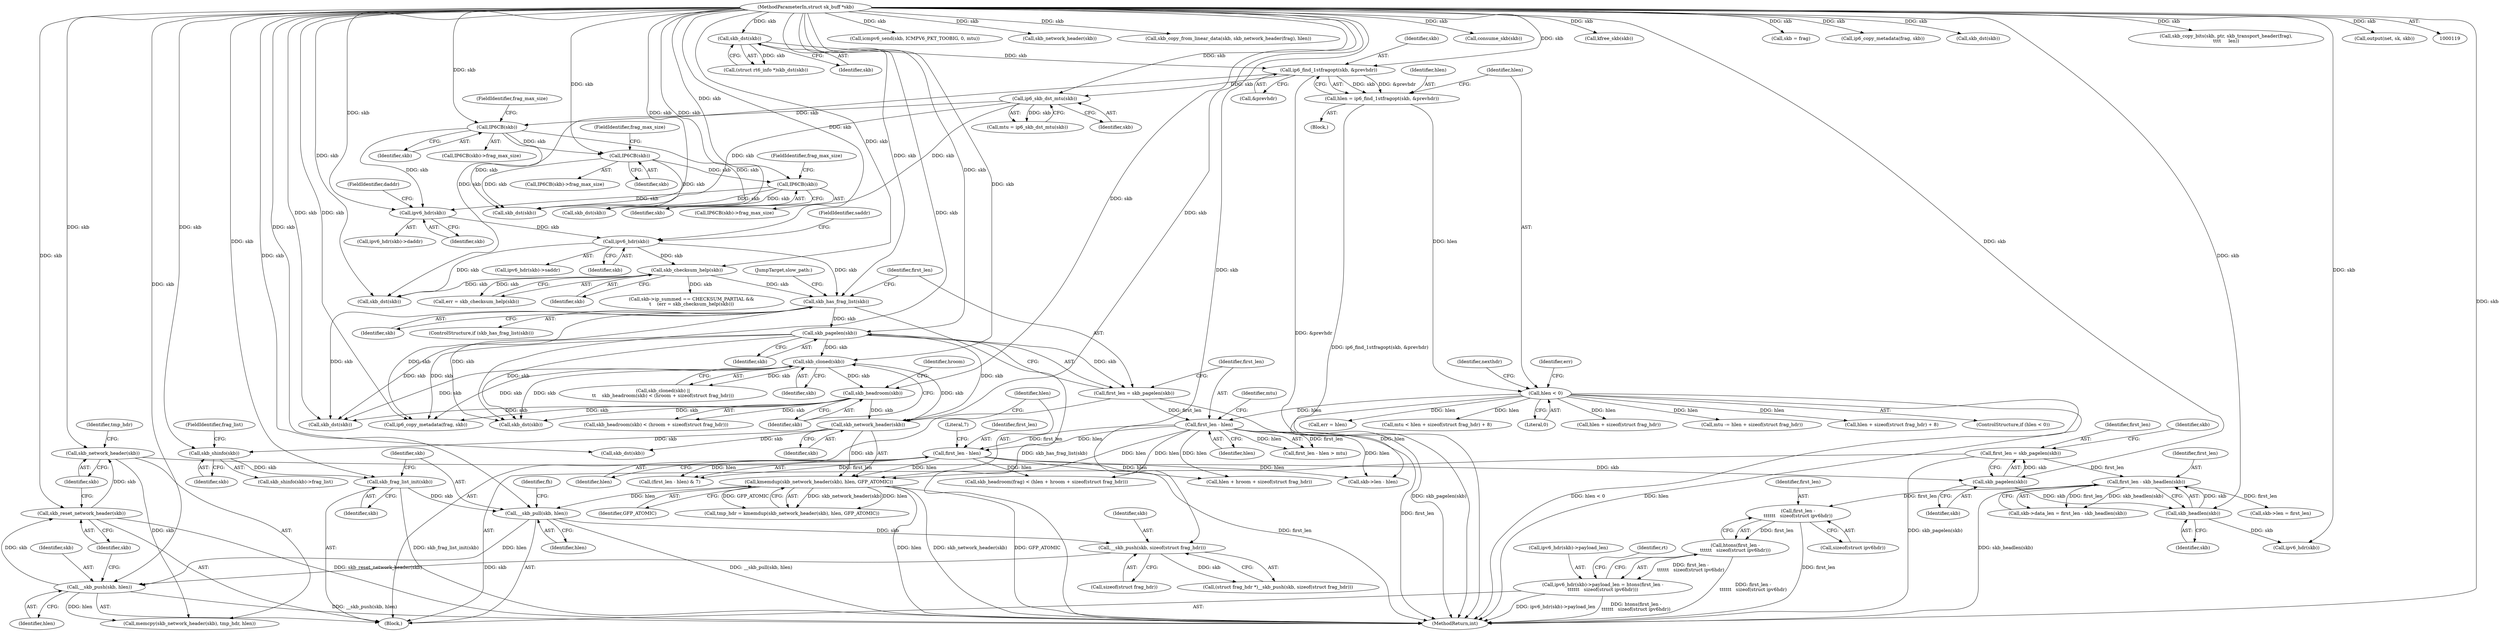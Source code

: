 digraph "0_linux_2423496af35d94a87156b063ea5cedffc10a70a1_0@API" {
"1000501" [label="(Call,first_len -\n\t\t\t\t\t\t   sizeof(struct ipv6hdr))"];
"1000486" [label="(Call,first_len - skb_headlen(skb))"];
"1000478" [label="(Call,first_len = skb_pagelen(skb))"];
"1000480" [label="(Call,skb_pagelen(skb))"];
"1000453" [label="(Call,skb_network_header(skb))"];
"1000450" [label="(Call,skb_reset_network_header(skb))"];
"1000447" [label="(Call,__skb_push(skb, hlen))"];
"1000443" [label="(Call,__skb_push(skb, sizeof(struct frag_hdr)))"];
"1000436" [label="(Call,__skb_pull(skb, hlen))"];
"1000434" [label="(Call,skb_frag_list_init(skb))"];
"1000431" [label="(Call,skb_shinfo(skb))"];
"1000409" [label="(Call,skb_network_header(skb))"];
"1000309" [label="(Call,skb_pagelen(skb))"];
"1000303" [label="(Call,skb_has_frag_list(skb))"];
"1000291" [label="(Call,skb_checksum_help(skb))"];
"1000279" [label="(Call,ipv6_hdr(skb))"];
"1000274" [label="(Call,ipv6_hdr(skb))"];
"1000224" [label="(Call,IP6CB(skb))"];
"1000216" [label="(Call,IP6CB(skb))"];
"1000209" [label="(Call,IP6CB(skb))"];
"1000192" [label="(Call,ip6_skb_dst_mtu(skb))"];
"1000173" [label="(Call,ip6_find_1stfragopt(skb, &prevhdr))"];
"1000131" [label="(Call,skb_dst(skb))"];
"1000122" [label="(MethodParameterIn,struct sk_buff *skb)"];
"1000329" [label="(Call,skb_headroom(skb))"];
"1000326" [label="(Call,skb_cloned(skb))"];
"1000408" [label="(Call,kmemdup(skb_network_header(skb), hlen, GFP_ATOMIC))"];
"1000321" [label="(Call,first_len - hlen)"];
"1000315" [label="(Call,first_len - hlen)"];
"1000307" [label="(Call,first_len = skb_pagelen(skb))"];
"1000178" [label="(Call,hlen < 0)"];
"1000171" [label="(Call,hlen = ip6_find_1stfragopt(skb, &prevhdr))"];
"1000488" [label="(Call,skb_headlen(skb))"];
"1000500" [label="(Call,htons(first_len -\n\t\t\t\t\t\t   sizeof(struct ipv6hdr)))"];
"1000495" [label="(Call,ipv6_hdr(skb)->payload_len = htons(first_len -\n\t\t\t\t\t\t   sizeof(struct ipv6hdr)))"];
"1000432" [label="(Identifier,skb)"];
"1000490" [label="(Call,skb->len = first_len)"];
"1000433" [label="(FieldIdentifier,frag_list)"];
"1000307" [label="(Call,first_len = skb_pagelen(skb))"];
"1000171" [label="(Call,hlen = ip6_find_1stfragopt(skb, &prevhdr))"];
"1000193" [label="(Identifier,skb)"];
"1000129" [label="(Call,(struct rt6_info *)skb_dst(skb))"];
"1000324" [label="(Literal,7)"];
"1000689" [label="(JumpTarget,slow_path:)"];
"1000330" [label="(Identifier,skb)"];
"1000327" [label="(Identifier,skb)"];
"1000440" [label="(Identifier,fh)"];
"1000302" [label="(ControlStructure,if (skb_has_frag_list(skb)))"];
"1000479" [label="(Identifier,first_len)"];
"1000448" [label="(Identifier,skb)"];
"1000210" [label="(Identifier,skb)"];
"1000932" [label="(Call,icmpv6_send(skb, ICMPV6_PKT_TOOBIG, 0, mtu))"];
"1000223" [label="(Call,IP6CB(skb)->frag_max_size)"];
"1000218" [label="(FieldIdentifier,frag_max_size)"];
"1000406" [label="(Call,tmp_hdr = kmemdup(skb_network_header(skb), hlen, GFP_ATOMIC))"];
"1000431" [label="(Call,skb_shinfo(skb))"];
"1000262" [label="(Call,mtu -= hlen + sizeof(struct frag_hdr))"];
"1000255" [label="(Call,hlen + sizeof(struct frag_hdr) + 8)"];
"1000820" [label="(Call,skb_network_header(skb))"];
"1000454" [label="(Identifier,skb)"];
"1000187" [label="(Identifier,nexthdr)"];
"1000183" [label="(Identifier,err)"];
"1000328" [label="(Call,skb_headroom(skb) < (hroom + sizeof(struct frag_hdr)))"];
"1000807" [label="(Call,skb_copy_from_linear_data(skb, skb_network_header(frag), hlen))"];
"1000486" [label="(Call,first_len - skb_headlen(skb))"];
"1000354" [label="(Call,skb_headroom(frag) < (hlen + hroom + sizeof(struct frag_hdr)))"];
"1000326" [label="(Call,skb_cloned(skb))"];
"1000434" [label="(Call,skb_frag_list_init(skb))"];
"1000225" [label="(Identifier,skb)"];
"1000314" [label="(Call,first_len - hlen > mtu)"];
"1000321" [label="(Call,first_len - hlen)"];
"1000172" [label="(Identifier,hlen)"];
"1000215" [label="(Call,IP6CB(skb)->frag_max_size)"];
"1000409" [label="(Call,skb_network_header(skb))"];
"1000281" [label="(FieldIdentifier,saddr)"];
"1000320" [label="(Call,(first_len - hlen) & 7)"];
"1000217" [label="(Identifier,skb)"];
"1000274" [label="(Call,ipv6_hdr(skb))"];
"1000174" [label="(Identifier,skb)"];
"1000508" [label="(Identifier,rt)"];
"1000124" [label="(Block,)"];
"1000318" [label="(Identifier,mtu)"];
"1000452" [label="(Call,memcpy(skb_network_header(skb), tmp_hdr, hlen))"];
"1000478" [label="(Call,first_len = skb_pagelen(skb))"];
"1000435" [label="(Identifier,skb)"];
"1000903" [label="(Call,skb_dst(skb))"];
"1000450" [label="(Call,skb_reset_network_header(skb))"];
"1000273" [label="(Call,ipv6_hdr(skb)->daddr)"];
"1000449" [label="(Identifier,hlen)"];
"1000323" [label="(Identifier,hlen)"];
"1000122" [label="(MethodParameterIn,struct sk_buff *skb)"];
"1000224" [label="(Call,IP6CB(skb))"];
"1000408" [label="(Call,kmemdup(skb_network_header(skb), hlen, GFP_ATOMIC))"];
"1000175" [label="(Call,&prevhdr)"];
"1000929" [label="(Call,skb_dst(skb))"];
"1000178" [label="(Call,hlen < 0)"];
"1000304" [label="(Identifier,skb)"];
"1000762" [label="(Call,ip6_copy_metadata(frag, skb))"];
"1000292" [label="(Identifier,skb)"];
"1000754" [label="(Call,skb_dst(skb))"];
"1000275" [label="(Identifier,skb)"];
"1000496" [label="(Call,ipv6_hdr(skb)->payload_len)"];
"1000173" [label="(Call,ip6_find_1stfragopt(skb, &prevhdr))"];
"1000437" [label="(Identifier,skb)"];
"1000945" [label="(Call,skb_dst(skb))"];
"1000357" [label="(Call,hlen + hroom + sizeof(struct frag_hdr))"];
"1000322" [label="(Identifier,first_len)"];
"1000315" [label="(Call,first_len - hlen)"];
"1000280" [label="(Identifier,skb)"];
"1000502" [label="(Identifier,first_len)"];
"1000906" [label="(Call,consume_skb(skb))"];
"1000309" [label="(Call,skb_pagelen(skb))"];
"1000447" [label="(Call,__skb_push(skb, hlen))"];
"1000488" [label="(Call,skb_headlen(skb))"];
"1000489" [label="(Identifier,skb)"];
"1000436" [label="(Call,__skb_pull(skb, hlen))"];
"1000316" [label="(Identifier,first_len)"];
"1000283" [label="(Call,skb->ip_summed == CHECKSUM_PARTIAL &&\n\t    (err = skb_checksum_help(skb)))"];
"1000305" [label="(Block,)"];
"1000289" [label="(Call,err = skb_checksum_help(skb))"];
"1000482" [label="(Call,skb->data_len = first_len - skb_headlen(skb))"];
"1000430" [label="(Call,skb_shinfo(skb)->frag_list)"];
"1000952" [label="(MethodReturn,int)"];
"1000303" [label="(Call,skb_has_frag_list(skb))"];
"1000451" [label="(Identifier,skb)"];
"1000443" [label="(Call,__skb_push(skb, sizeof(struct frag_hdr)))"];
"1000481" [label="(Identifier,skb)"];
"1000412" [label="(Identifier,GFP_ATOMIC)"];
"1000332" [label="(Identifier,hroom)"];
"1000192" [label="(Call,ip6_skb_dst_mtu(skb))"];
"1000177" [label="(ControlStructure,if (hlen < 0))"];
"1000438" [label="(Identifier,hlen)"];
"1000480" [label="(Call,skb_pagelen(skb))"];
"1000182" [label="(Call,err = hlen)"];
"1000948" [label="(Call,kfree_skb(skb))"];
"1000453" [label="(Call,skb_network_header(skb))"];
"1000131" [label="(Call,skb_dst(skb))"];
"1000497" [label="(Call,ipv6_hdr(skb))"];
"1000444" [label="(Identifier,skb)"];
"1000132" [label="(Identifier,skb)"];
"1000619" [label="(Call,skb = frag)"];
"1000278" [label="(Call,ipv6_hdr(skb)->saddr)"];
"1000179" [label="(Identifier,hlen)"];
"1000279" [label="(Call,ipv6_hdr(skb))"];
"1000593" [label="(Call,ip6_copy_metadata(frag, skb))"];
"1000226" [label="(FieldIdentifier,frag_max_size)"];
"1000209" [label="(Call,IP6CB(skb))"];
"1000455" [label="(Identifier,tmp_hdr)"];
"1000445" [label="(Call,sizeof(struct frag_hdr))"];
"1000325" [label="(Call,skb_cloned(skb) ||\n\t\t    skb_headroom(skb) < (hroom + sizeof(struct frag_hdr)))"];
"1000308" [label="(Identifier,first_len)"];
"1000211" [label="(FieldIdentifier,frag_max_size)"];
"1000253" [label="(Call,mtu < hlen + sizeof(struct frag_hdr) + 8)"];
"1000291" [label="(Call,skb_checksum_help(skb))"];
"1000500" [label="(Call,htons(first_len -\n\t\t\t\t\t\t   sizeof(struct ipv6hdr)))"];
"1000208" [label="(Call,IP6CB(skb)->frag_max_size)"];
"1000329" [label="(Call,skb_headroom(skb))"];
"1000317" [label="(Identifier,hlen)"];
"1000180" [label="(Literal,0)"];
"1000276" [label="(FieldIdentifier,daddr)"];
"1000897" [label="(Call,skb_dst(skb))"];
"1000410" [label="(Identifier,skb)"];
"1000216" [label="(Call,IP6CB(skb))"];
"1000441" [label="(Call,(struct frag_hdr *)__skb_push(skb, sizeof(struct frag_hdr)))"];
"1000264" [label="(Call,hlen + sizeof(struct frag_hdr))"];
"1000190" [label="(Call,mtu = ip6_skb_dst_mtu(skb))"];
"1000917" [label="(Call,skb_dst(skb))"];
"1000310" [label="(Identifier,skb)"];
"1000503" [label="(Call,sizeof(struct ipv6hdr))"];
"1000484" [label="(Identifier,skb)"];
"1000692" [label="(Call,skb->len - hlen)"];
"1000501" [label="(Call,first_len -\n\t\t\t\t\t\t   sizeof(struct ipv6hdr))"];
"1000842" [label="(Call,skb_copy_bits(skb, ptr, skb_transport_header(frag),\n\t\t\t\t     len))"];
"1000420" [label="(Call,skb_dst(skb))"];
"1000487" [label="(Identifier,first_len)"];
"1000598" [label="(Call,output(net, sk, skb))"];
"1000495" [label="(Call,ipv6_hdr(skb)->payload_len = htons(first_len -\n\t\t\t\t\t\t   sizeof(struct ipv6hdr)))"];
"1000411" [label="(Identifier,hlen)"];
"1000501" -> "1000500"  [label="AST: "];
"1000501" -> "1000503"  [label="CFG: "];
"1000502" -> "1000501"  [label="AST: "];
"1000503" -> "1000501"  [label="AST: "];
"1000500" -> "1000501"  [label="CFG: "];
"1000501" -> "1000952"  [label="DDG: first_len"];
"1000501" -> "1000500"  [label="DDG: first_len"];
"1000486" -> "1000501"  [label="DDG: first_len"];
"1000486" -> "1000482"  [label="AST: "];
"1000486" -> "1000488"  [label="CFG: "];
"1000487" -> "1000486"  [label="AST: "];
"1000488" -> "1000486"  [label="AST: "];
"1000482" -> "1000486"  [label="CFG: "];
"1000486" -> "1000952"  [label="DDG: skb_headlen(skb)"];
"1000486" -> "1000482"  [label="DDG: first_len"];
"1000486" -> "1000482"  [label="DDG: skb_headlen(skb)"];
"1000478" -> "1000486"  [label="DDG: first_len"];
"1000488" -> "1000486"  [label="DDG: skb"];
"1000486" -> "1000490"  [label="DDG: first_len"];
"1000478" -> "1000305"  [label="AST: "];
"1000478" -> "1000480"  [label="CFG: "];
"1000479" -> "1000478"  [label="AST: "];
"1000480" -> "1000478"  [label="AST: "];
"1000484" -> "1000478"  [label="CFG: "];
"1000478" -> "1000952"  [label="DDG: skb_pagelen(skb)"];
"1000480" -> "1000478"  [label="DDG: skb"];
"1000480" -> "1000481"  [label="CFG: "];
"1000481" -> "1000480"  [label="AST: "];
"1000453" -> "1000480"  [label="DDG: skb"];
"1000122" -> "1000480"  [label="DDG: skb"];
"1000480" -> "1000488"  [label="DDG: skb"];
"1000453" -> "1000452"  [label="AST: "];
"1000453" -> "1000454"  [label="CFG: "];
"1000454" -> "1000453"  [label="AST: "];
"1000455" -> "1000453"  [label="CFG: "];
"1000453" -> "1000452"  [label="DDG: skb"];
"1000450" -> "1000453"  [label="DDG: skb"];
"1000122" -> "1000453"  [label="DDG: skb"];
"1000450" -> "1000305"  [label="AST: "];
"1000450" -> "1000451"  [label="CFG: "];
"1000451" -> "1000450"  [label="AST: "];
"1000454" -> "1000450"  [label="CFG: "];
"1000450" -> "1000952"  [label="DDG: skb_reset_network_header(skb)"];
"1000447" -> "1000450"  [label="DDG: skb"];
"1000122" -> "1000450"  [label="DDG: skb"];
"1000447" -> "1000305"  [label="AST: "];
"1000447" -> "1000449"  [label="CFG: "];
"1000448" -> "1000447"  [label="AST: "];
"1000449" -> "1000447"  [label="AST: "];
"1000451" -> "1000447"  [label="CFG: "];
"1000447" -> "1000952"  [label="DDG: __skb_push(skb, hlen)"];
"1000443" -> "1000447"  [label="DDG: skb"];
"1000122" -> "1000447"  [label="DDG: skb"];
"1000436" -> "1000447"  [label="DDG: hlen"];
"1000447" -> "1000452"  [label="DDG: hlen"];
"1000443" -> "1000441"  [label="AST: "];
"1000443" -> "1000445"  [label="CFG: "];
"1000444" -> "1000443"  [label="AST: "];
"1000445" -> "1000443"  [label="AST: "];
"1000441" -> "1000443"  [label="CFG: "];
"1000443" -> "1000441"  [label="DDG: skb"];
"1000436" -> "1000443"  [label="DDG: skb"];
"1000122" -> "1000443"  [label="DDG: skb"];
"1000436" -> "1000305"  [label="AST: "];
"1000436" -> "1000438"  [label="CFG: "];
"1000437" -> "1000436"  [label="AST: "];
"1000438" -> "1000436"  [label="AST: "];
"1000440" -> "1000436"  [label="CFG: "];
"1000436" -> "1000952"  [label="DDG: __skb_pull(skb, hlen)"];
"1000434" -> "1000436"  [label="DDG: skb"];
"1000122" -> "1000436"  [label="DDG: skb"];
"1000408" -> "1000436"  [label="DDG: hlen"];
"1000434" -> "1000305"  [label="AST: "];
"1000434" -> "1000435"  [label="CFG: "];
"1000435" -> "1000434"  [label="AST: "];
"1000437" -> "1000434"  [label="CFG: "];
"1000434" -> "1000952"  [label="DDG: skb_frag_list_init(skb)"];
"1000431" -> "1000434"  [label="DDG: skb"];
"1000122" -> "1000434"  [label="DDG: skb"];
"1000431" -> "1000430"  [label="AST: "];
"1000431" -> "1000432"  [label="CFG: "];
"1000432" -> "1000431"  [label="AST: "];
"1000433" -> "1000431"  [label="CFG: "];
"1000409" -> "1000431"  [label="DDG: skb"];
"1000122" -> "1000431"  [label="DDG: skb"];
"1000409" -> "1000408"  [label="AST: "];
"1000409" -> "1000410"  [label="CFG: "];
"1000410" -> "1000409"  [label="AST: "];
"1000411" -> "1000409"  [label="CFG: "];
"1000409" -> "1000408"  [label="DDG: skb"];
"1000309" -> "1000409"  [label="DDG: skb"];
"1000329" -> "1000409"  [label="DDG: skb"];
"1000326" -> "1000409"  [label="DDG: skb"];
"1000122" -> "1000409"  [label="DDG: skb"];
"1000409" -> "1000420"  [label="DDG: skb"];
"1000309" -> "1000307"  [label="AST: "];
"1000309" -> "1000310"  [label="CFG: "];
"1000310" -> "1000309"  [label="AST: "];
"1000307" -> "1000309"  [label="CFG: "];
"1000309" -> "1000307"  [label="DDG: skb"];
"1000303" -> "1000309"  [label="DDG: skb"];
"1000122" -> "1000309"  [label="DDG: skb"];
"1000309" -> "1000326"  [label="DDG: skb"];
"1000309" -> "1000754"  [label="DDG: skb"];
"1000309" -> "1000762"  [label="DDG: skb"];
"1000309" -> "1000903"  [label="DDG: skb"];
"1000303" -> "1000302"  [label="AST: "];
"1000303" -> "1000304"  [label="CFG: "];
"1000304" -> "1000303"  [label="AST: "];
"1000308" -> "1000303"  [label="CFG: "];
"1000689" -> "1000303"  [label="CFG: "];
"1000303" -> "1000952"  [label="DDG: skb_has_frag_list(skb)"];
"1000291" -> "1000303"  [label="DDG: skb"];
"1000279" -> "1000303"  [label="DDG: skb"];
"1000122" -> "1000303"  [label="DDG: skb"];
"1000303" -> "1000754"  [label="DDG: skb"];
"1000303" -> "1000762"  [label="DDG: skb"];
"1000303" -> "1000903"  [label="DDG: skb"];
"1000291" -> "1000289"  [label="AST: "];
"1000291" -> "1000292"  [label="CFG: "];
"1000292" -> "1000291"  [label="AST: "];
"1000289" -> "1000291"  [label="CFG: "];
"1000291" -> "1000283"  [label="DDG: skb"];
"1000291" -> "1000289"  [label="DDG: skb"];
"1000279" -> "1000291"  [label="DDG: skb"];
"1000122" -> "1000291"  [label="DDG: skb"];
"1000291" -> "1000945"  [label="DDG: skb"];
"1000279" -> "1000278"  [label="AST: "];
"1000279" -> "1000280"  [label="CFG: "];
"1000280" -> "1000279"  [label="AST: "];
"1000281" -> "1000279"  [label="CFG: "];
"1000274" -> "1000279"  [label="DDG: skb"];
"1000122" -> "1000279"  [label="DDG: skb"];
"1000279" -> "1000945"  [label="DDG: skb"];
"1000274" -> "1000273"  [label="AST: "];
"1000274" -> "1000275"  [label="CFG: "];
"1000275" -> "1000274"  [label="AST: "];
"1000276" -> "1000274"  [label="CFG: "];
"1000224" -> "1000274"  [label="DDG: skb"];
"1000209" -> "1000274"  [label="DDG: skb"];
"1000122" -> "1000274"  [label="DDG: skb"];
"1000224" -> "1000223"  [label="AST: "];
"1000224" -> "1000225"  [label="CFG: "];
"1000225" -> "1000224"  [label="AST: "];
"1000226" -> "1000224"  [label="CFG: "];
"1000216" -> "1000224"  [label="DDG: skb"];
"1000122" -> "1000224"  [label="DDG: skb"];
"1000224" -> "1000917"  [label="DDG: skb"];
"1000224" -> "1000929"  [label="DDG: skb"];
"1000216" -> "1000215"  [label="AST: "];
"1000216" -> "1000217"  [label="CFG: "];
"1000217" -> "1000216"  [label="AST: "];
"1000218" -> "1000216"  [label="CFG: "];
"1000209" -> "1000216"  [label="DDG: skb"];
"1000122" -> "1000216"  [label="DDG: skb"];
"1000216" -> "1000917"  [label="DDG: skb"];
"1000216" -> "1000929"  [label="DDG: skb"];
"1000209" -> "1000208"  [label="AST: "];
"1000209" -> "1000210"  [label="CFG: "];
"1000210" -> "1000209"  [label="AST: "];
"1000211" -> "1000209"  [label="CFG: "];
"1000192" -> "1000209"  [label="DDG: skb"];
"1000122" -> "1000209"  [label="DDG: skb"];
"1000209" -> "1000917"  [label="DDG: skb"];
"1000209" -> "1000929"  [label="DDG: skb"];
"1000192" -> "1000190"  [label="AST: "];
"1000192" -> "1000193"  [label="CFG: "];
"1000193" -> "1000192"  [label="AST: "];
"1000190" -> "1000192"  [label="CFG: "];
"1000192" -> "1000190"  [label="DDG: skb"];
"1000173" -> "1000192"  [label="DDG: skb"];
"1000122" -> "1000192"  [label="DDG: skb"];
"1000192" -> "1000917"  [label="DDG: skb"];
"1000192" -> "1000929"  [label="DDG: skb"];
"1000173" -> "1000171"  [label="AST: "];
"1000173" -> "1000175"  [label="CFG: "];
"1000174" -> "1000173"  [label="AST: "];
"1000175" -> "1000173"  [label="AST: "];
"1000171" -> "1000173"  [label="CFG: "];
"1000173" -> "1000952"  [label="DDG: &prevhdr"];
"1000173" -> "1000171"  [label="DDG: skb"];
"1000173" -> "1000171"  [label="DDG: &prevhdr"];
"1000131" -> "1000173"  [label="DDG: skb"];
"1000122" -> "1000173"  [label="DDG: skb"];
"1000173" -> "1000945"  [label="DDG: skb"];
"1000131" -> "1000129"  [label="AST: "];
"1000131" -> "1000132"  [label="CFG: "];
"1000132" -> "1000131"  [label="AST: "];
"1000129" -> "1000131"  [label="CFG: "];
"1000131" -> "1000129"  [label="DDG: skb"];
"1000122" -> "1000131"  [label="DDG: skb"];
"1000122" -> "1000119"  [label="AST: "];
"1000122" -> "1000952"  [label="DDG: skb"];
"1000122" -> "1000326"  [label="DDG: skb"];
"1000122" -> "1000329"  [label="DDG: skb"];
"1000122" -> "1000420"  [label="DDG: skb"];
"1000122" -> "1000488"  [label="DDG: skb"];
"1000122" -> "1000497"  [label="DDG: skb"];
"1000122" -> "1000593"  [label="DDG: skb"];
"1000122" -> "1000598"  [label="DDG: skb"];
"1000122" -> "1000619"  [label="DDG: skb"];
"1000122" -> "1000754"  [label="DDG: skb"];
"1000122" -> "1000762"  [label="DDG: skb"];
"1000122" -> "1000807"  [label="DDG: skb"];
"1000122" -> "1000820"  [label="DDG: skb"];
"1000122" -> "1000842"  [label="DDG: skb"];
"1000122" -> "1000897"  [label="DDG: skb"];
"1000122" -> "1000903"  [label="DDG: skb"];
"1000122" -> "1000906"  [label="DDG: skb"];
"1000122" -> "1000917"  [label="DDG: skb"];
"1000122" -> "1000929"  [label="DDG: skb"];
"1000122" -> "1000932"  [label="DDG: skb"];
"1000122" -> "1000945"  [label="DDG: skb"];
"1000122" -> "1000948"  [label="DDG: skb"];
"1000329" -> "1000328"  [label="AST: "];
"1000329" -> "1000330"  [label="CFG: "];
"1000330" -> "1000329"  [label="AST: "];
"1000332" -> "1000329"  [label="CFG: "];
"1000329" -> "1000328"  [label="DDG: skb"];
"1000326" -> "1000329"  [label="DDG: skb"];
"1000329" -> "1000754"  [label="DDG: skb"];
"1000329" -> "1000762"  [label="DDG: skb"];
"1000329" -> "1000903"  [label="DDG: skb"];
"1000326" -> "1000325"  [label="AST: "];
"1000326" -> "1000327"  [label="CFG: "];
"1000327" -> "1000326"  [label="AST: "];
"1000330" -> "1000326"  [label="CFG: "];
"1000325" -> "1000326"  [label="CFG: "];
"1000326" -> "1000325"  [label="DDG: skb"];
"1000326" -> "1000754"  [label="DDG: skb"];
"1000326" -> "1000762"  [label="DDG: skb"];
"1000326" -> "1000903"  [label="DDG: skb"];
"1000408" -> "1000406"  [label="AST: "];
"1000408" -> "1000412"  [label="CFG: "];
"1000411" -> "1000408"  [label="AST: "];
"1000412" -> "1000408"  [label="AST: "];
"1000406" -> "1000408"  [label="CFG: "];
"1000408" -> "1000952"  [label="DDG: hlen"];
"1000408" -> "1000952"  [label="DDG: skb_network_header(skb)"];
"1000408" -> "1000952"  [label="DDG: GFP_ATOMIC"];
"1000408" -> "1000406"  [label="DDG: skb_network_header(skb)"];
"1000408" -> "1000406"  [label="DDG: hlen"];
"1000408" -> "1000406"  [label="DDG: GFP_ATOMIC"];
"1000321" -> "1000408"  [label="DDG: hlen"];
"1000315" -> "1000408"  [label="DDG: hlen"];
"1000321" -> "1000320"  [label="AST: "];
"1000321" -> "1000323"  [label="CFG: "];
"1000322" -> "1000321"  [label="AST: "];
"1000323" -> "1000321"  [label="AST: "];
"1000324" -> "1000321"  [label="CFG: "];
"1000321" -> "1000952"  [label="DDG: first_len"];
"1000321" -> "1000320"  [label="DDG: first_len"];
"1000321" -> "1000320"  [label="DDG: hlen"];
"1000315" -> "1000321"  [label="DDG: first_len"];
"1000315" -> "1000321"  [label="DDG: hlen"];
"1000321" -> "1000354"  [label="DDG: hlen"];
"1000321" -> "1000357"  [label="DDG: hlen"];
"1000321" -> "1000692"  [label="DDG: hlen"];
"1000315" -> "1000314"  [label="AST: "];
"1000315" -> "1000317"  [label="CFG: "];
"1000316" -> "1000315"  [label="AST: "];
"1000317" -> "1000315"  [label="AST: "];
"1000318" -> "1000315"  [label="CFG: "];
"1000315" -> "1000952"  [label="DDG: first_len"];
"1000315" -> "1000314"  [label="DDG: first_len"];
"1000315" -> "1000314"  [label="DDG: hlen"];
"1000307" -> "1000315"  [label="DDG: first_len"];
"1000178" -> "1000315"  [label="DDG: hlen"];
"1000315" -> "1000354"  [label="DDG: hlen"];
"1000315" -> "1000357"  [label="DDG: hlen"];
"1000315" -> "1000692"  [label="DDG: hlen"];
"1000307" -> "1000305"  [label="AST: "];
"1000308" -> "1000307"  [label="AST: "];
"1000316" -> "1000307"  [label="CFG: "];
"1000307" -> "1000952"  [label="DDG: skb_pagelen(skb)"];
"1000178" -> "1000177"  [label="AST: "];
"1000178" -> "1000180"  [label="CFG: "];
"1000179" -> "1000178"  [label="AST: "];
"1000180" -> "1000178"  [label="AST: "];
"1000183" -> "1000178"  [label="CFG: "];
"1000187" -> "1000178"  [label="CFG: "];
"1000178" -> "1000952"  [label="DDG: hlen < 0"];
"1000178" -> "1000952"  [label="DDG: hlen"];
"1000171" -> "1000178"  [label="DDG: hlen"];
"1000178" -> "1000182"  [label="DDG: hlen"];
"1000178" -> "1000253"  [label="DDG: hlen"];
"1000178" -> "1000255"  [label="DDG: hlen"];
"1000178" -> "1000262"  [label="DDG: hlen"];
"1000178" -> "1000264"  [label="DDG: hlen"];
"1000178" -> "1000692"  [label="DDG: hlen"];
"1000171" -> "1000124"  [label="AST: "];
"1000172" -> "1000171"  [label="AST: "];
"1000179" -> "1000171"  [label="CFG: "];
"1000171" -> "1000952"  [label="DDG: ip6_find_1stfragopt(skb, &prevhdr)"];
"1000488" -> "1000489"  [label="CFG: "];
"1000489" -> "1000488"  [label="AST: "];
"1000488" -> "1000497"  [label="DDG: skb"];
"1000500" -> "1000495"  [label="AST: "];
"1000495" -> "1000500"  [label="CFG: "];
"1000500" -> "1000952"  [label="DDG: first_len -\n\t\t\t\t\t\t   sizeof(struct ipv6hdr)"];
"1000500" -> "1000495"  [label="DDG: first_len -\n\t\t\t\t\t\t   sizeof(struct ipv6hdr)"];
"1000495" -> "1000305"  [label="AST: "];
"1000496" -> "1000495"  [label="AST: "];
"1000508" -> "1000495"  [label="CFG: "];
"1000495" -> "1000952"  [label="DDG: ipv6_hdr(skb)->payload_len"];
"1000495" -> "1000952"  [label="DDG: htons(first_len -\n\t\t\t\t\t\t   sizeof(struct ipv6hdr))"];
}
